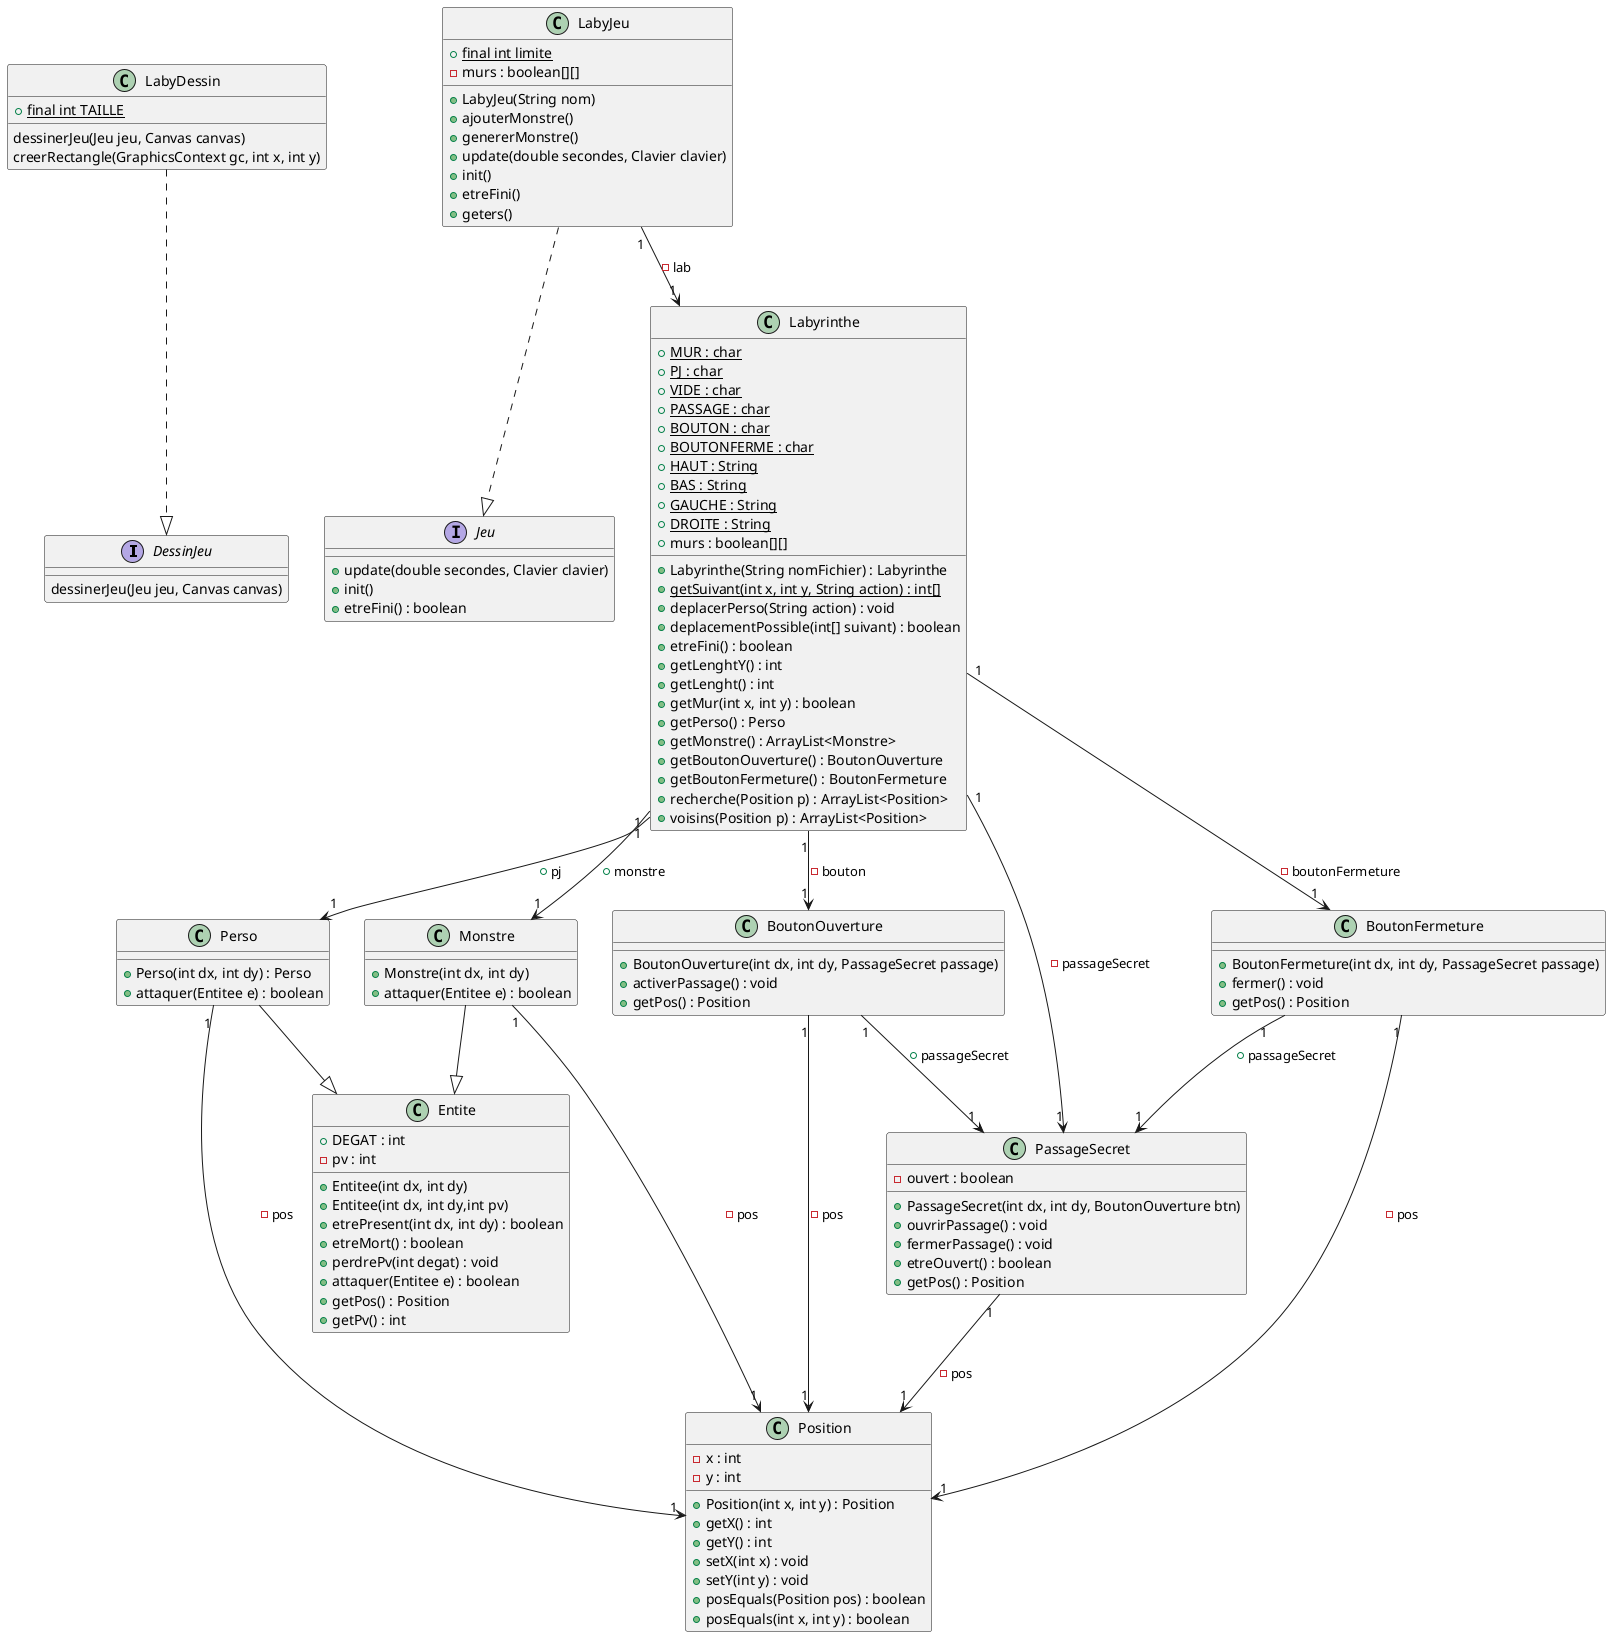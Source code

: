 @startuml

'package moteurJeu'
interface DessinJeu{
    dessinerJeu(Jeu jeu, Canvas canvas)
}

interface Jeu{
    +update(double secondes, Clavier clavier)
    +init()
    +etreFini() : boolean
}


'package JeuSimple'
class LabyDessin{
    +{static}final int TAILLE
    dessinerJeu(Jeu jeu, Canvas canvas)
    creerRectangle(GraphicsContext gc, int x, int y)
}

LabyDessin ..|> DessinJeu

class LabyJeu{
    +{static} final int limite
    -murs : boolean[][]
    +LabyJeu(String nom)
    +ajouterMonstre()
    +genererMonstre()
    +update(double secondes, Clavier clavier)
    +init()
    +etreFini()
    +geters()
}

LabyJeu ..|> Jeu
LabyJeu "1"-->"1" Labyrinthe : -lab


'package gameLaby'
class Labyrinthe{
    {static} +MUR : char
    {static} +PJ : char
    {static} +VIDE : char
    {static} +PASSAGE : char
    {static} +BOUTON : char
    {static} +BOUTONFERME : char
    {static} +HAUT : String
    {static} +BAS : String
    {static} +GAUCHE : String
    {static} +DROITE : String
    +murs : boolean[][]

    +Labyrinthe(String nomFichier) : Labyrinthe
    {static}+getSuivant(int x, int y, String action) : int[]
    +deplacerPerso(String action) : void
    +deplacementPossible(int[] suivant) : boolean
    +etreFini() : boolean
    +getLenghtY() : int
    +getLenght() : int
    +getMur(int x, int y) : boolean
    +getPerso() : Perso
    +getMonstre() : ArrayList<Monstre>
    +getBoutonOuverture() : BoutonOuverture
    +getBoutonFermeture() : BoutonFermeture
    +recherche(Position p) : ArrayList<Position>
    +voisins(Position p) : ArrayList<Position>


}
class Perso {
    +Perso(int dx, int dy) : Perso
    +attaquer(Entitee e) : boolean
}

class Monstre{
    +Monstre(int dx, int dy)
    +attaquer(Entitee e) : boolean
}

class PassageSecret {
    -ouvert : boolean
    +PassageSecret(int dx, int dy, BoutonOuverture btn)
    +ouvrirPassage() : void
    +fermerPassage() : void
    +etreOuvert() : boolean
    +getPos() : Position
}

class BoutonOuverture {
    +BoutonOuverture(int dx, int dy, PassageSecret passage)
    +activerPassage() : void
    +getPos() : Position
}

class BoutonFermeture {
    +BoutonFermeture(int dx, int dy, PassageSecret passage)
    +fermer() : void
    +getPos() : Position
}

class Position {
    -x : int
    -y : int
    +Position(int x, int y) : Position
    +getX() : int
    +getY() : int
    +setX(int x) : void
    +setY(int y) : void
    +posEquals(Position pos) : boolean
    +posEquals(int x, int y) : boolean
}

class Entite{
    +DEGAT : int
    -pv : int
    +Entitee(int dx, int dy)
    +Entitee(int dx, int dy,int pv)
    +etrePresent(int dx, int dy) : boolean
    +etreMort() : boolean
    +perdrePv(int degat) : void
    +attaquer(Entitee e) : boolean
    +getPos() : Position
    +getPv() : int
}


Labyrinthe "1"-->"1" Perso : +pj
Labyrinthe "1"-->"1" Monstre : +monstre
Labyrinthe "1"-->"1" PassageSecret : -passageSecret
Labyrinthe "1"-->"1" BoutonOuverture : -bouton
Labyrinthe "1"-->"1" BoutonFermeture : -boutonFermeture
BoutonOuverture "1"-->"1" PassageSecret : +passageSecret
BoutonFermeture "1"-->"1" PassageSecret : +passageSecret
BoutonFermeture "1"-->"1" Position : -pos
Perso "1"-->"1" Position : -pos
Monstre "1"-->"1" Position : -pos
Perso --|> Entite
Monstre --|> Entite
PassageSecret "1"-->"1" Position : -pos
BoutonOuverture "1"-->"1" Position : -pos


@enduml